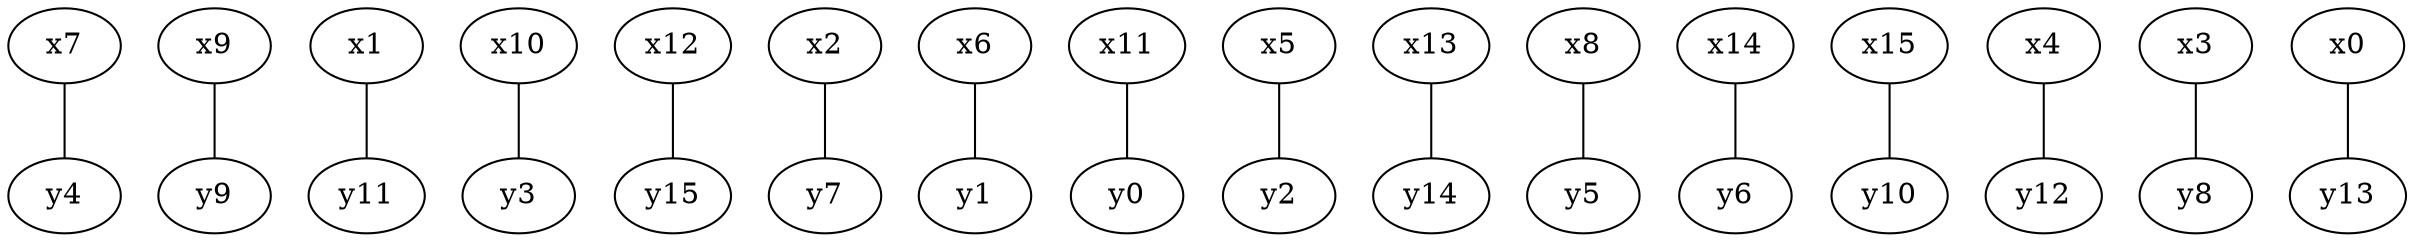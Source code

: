 strict graph "grafo_16_16" {

	 "y4";
	 "x7";
	 "y9";
	 "x9";
	 "y11";
	 "x1";
	 "y3";
	 "x10";
	 "y15";
	 "x12";
	 "y7";
	 "x2";
	 "y1";
	 "x6";
	 "y0";
	 "x11";
	 "y2";
	 "x5";
	 "y14";
	 "x13";
	 "y5";
	 "x8";
	 "y6";
	 "x14";
	 "y10";
	 "x15";
	 "y12";
	 "x4";
	 "y8";
	 "x3";
	 "y13";
	 "x0";

	"x0" -- "y13";
	"x3" -- "y8";
	"x4" -- "y12";
	"x15" -- "y10";
	"x14" -- "y6";
	"x8" -- "y5";
	"x13" -- "y14";
	"x5" -- "y2";
	"x11" -- "y0";
	"x6" -- "y1";
	"x2" -- "y7";
	"x12" -- "y15";
	"x10" -- "y3";
	"x1" -- "y11";
	"x9" -- "y9";
	"x7" -- "y4";

}
